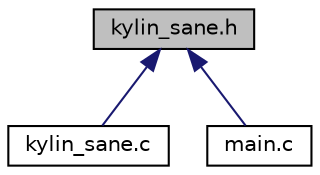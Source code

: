 digraph "kylin_sane.h"
{
  edge [fontname="Helvetica",fontsize="10",labelfontname="Helvetica",labelfontsize="10"];
  node [fontname="Helvetica",fontsize="10",shape=record];
  Node9 [label="kylin_sane.h",height=0.2,width=0.4,color="black", fillcolor="grey75", style="filled", fontcolor="black"];
  Node9 -> Node10 [dir="back",color="midnightblue",fontsize="10",style="solid"];
  Node10 [label="kylin_sane.c",height=0.2,width=0.4,color="black", fillcolor="white", style="filled",URL="$kylin__sane_8c.html"];
  Node9 -> Node11 [dir="back",color="midnightblue",fontsize="10",style="solid"];
  Node11 [label="main.c",height=0.2,width=0.4,color="black", fillcolor="white", style="filled",URL="$main_8c.html"];
}
